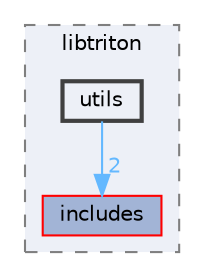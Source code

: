 digraph "/Users/jonathan/Works/Tools/Triton/src/libtriton/utils"
{
 // LATEX_PDF_SIZE
  bgcolor="transparent";
  edge [fontname=Helvetica,fontsize=10,labelfontname=Helvetica,labelfontsize=10];
  node [fontname=Helvetica,fontsize=10,shape=box,height=0.2,width=0.4];
  compound=true
  subgraph clusterdir_37d3c20575c22bcebdec4fca2de67aba {
    graph [ bgcolor="#edf0f7", pencolor="grey50", label="libtriton", fontname=Helvetica,fontsize=10 style="filled,dashed", URL="dir_37d3c20575c22bcebdec4fca2de67aba.html",tooltip=""]
  dir_f9d272ec16541780a187e9fc1e6dde2e [label="includes", fillcolor="#a2b4d6", color="red", style="filled", URL="dir_f9d272ec16541780a187e9fc1e6dde2e.html",tooltip=""];
  dir_d491d2236351b40be875368508a3419d [label="utils", fillcolor="#edf0f7", color="grey25", style="filled,bold", URL="dir_d491d2236351b40be875368508a3419d.html",tooltip=""];
  }
  dir_d491d2236351b40be875368508a3419d->dir_f9d272ec16541780a187e9fc1e6dde2e [headlabel="2", labeldistance=1.5 headhref="dir_000030_000011.html" color="steelblue1" fontcolor="steelblue1"];
}
